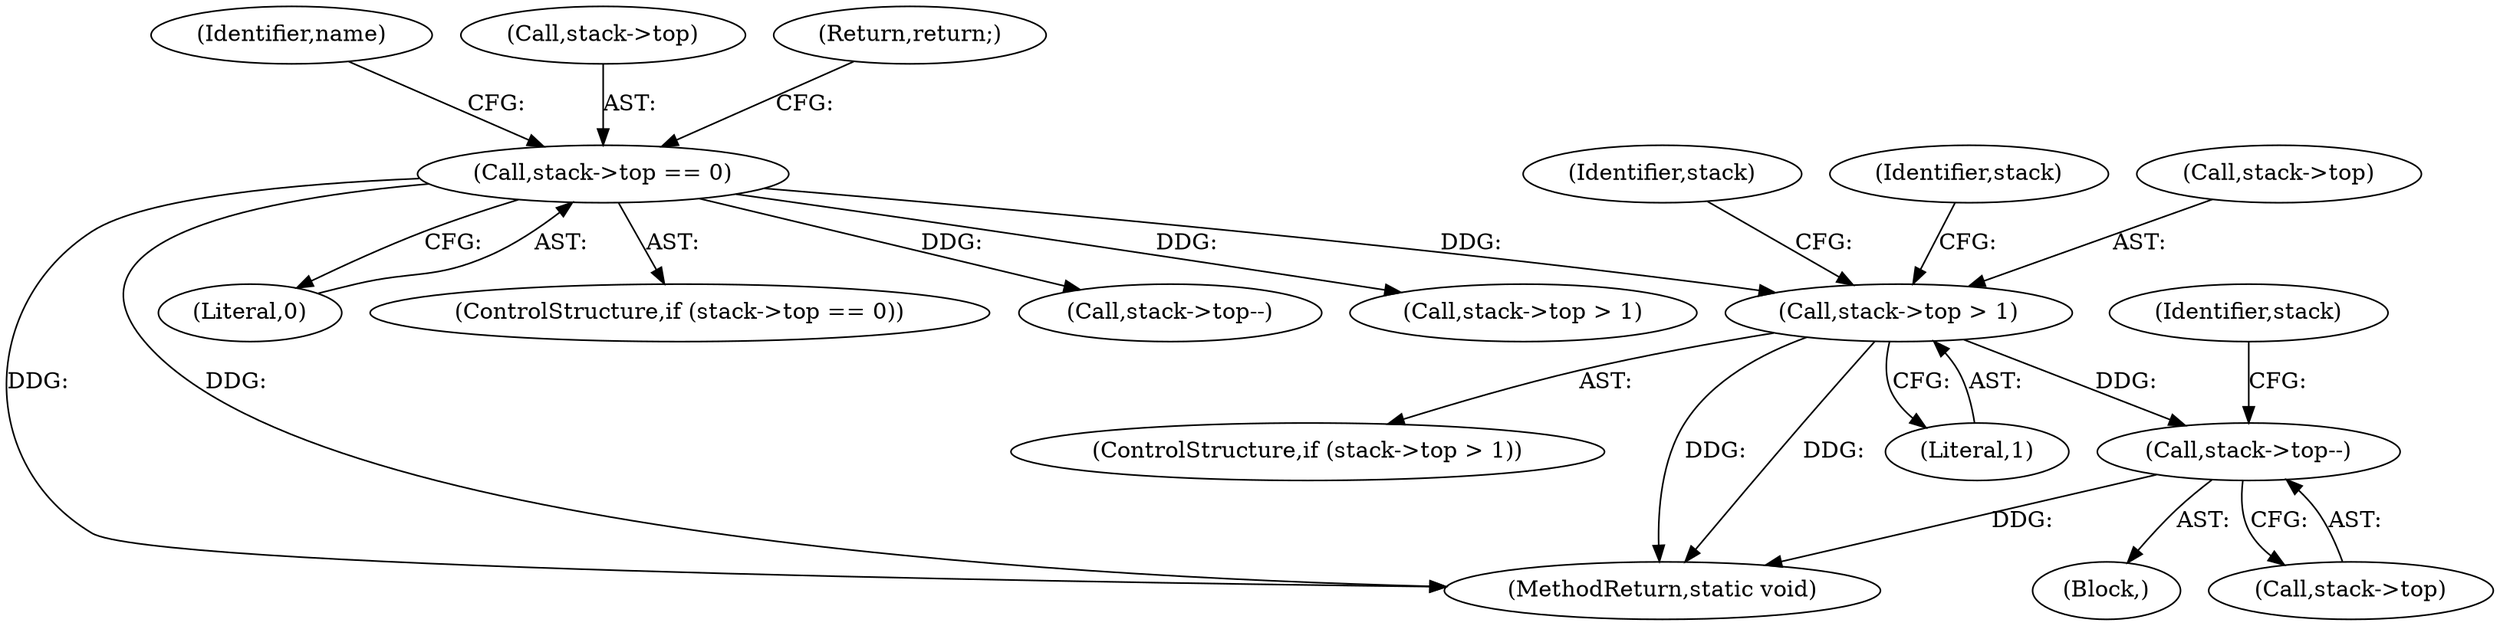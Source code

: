 digraph "0_php-src_a14fdb9746262549bbbb96abb87338bacd147e1b?w=1_0@pointer" {
"1000298" [label="(Call,stack->top--)"];
"1000292" [label="(Call,stack->top > 1)"];
"1000126" [label="(Call,stack->top == 0)"];
"1000137" [label="(Identifier,name)"];
"1000127" [label="(Call,stack->top)"];
"1000582" [label="(Call,stack->top--)"];
"1000543" [label="(Identifier,stack)"];
"1000297" [label="(Block,)"];
"1000192" [label="(Call,stack->top > 1)"];
"1000132" [label="(Return,return;)"];
"1000300" [label="(Identifier,stack)"];
"1000293" [label="(Call,stack->top)"];
"1000126" [label="(Call,stack->top == 0)"];
"1000296" [label="(Literal,1)"];
"1000291" [label="(ControlStructure,if (stack->top > 1))"];
"1000303" [label="(Identifier,stack)"];
"1000586" [label="(MethodReturn,static void)"];
"1000292" [label="(Call,stack->top > 1)"];
"1000130" [label="(Literal,0)"];
"1000125" [label="(ControlStructure,if (stack->top == 0))"];
"1000299" [label="(Call,stack->top)"];
"1000298" [label="(Call,stack->top--)"];
"1000298" -> "1000297"  [label="AST: "];
"1000298" -> "1000299"  [label="CFG: "];
"1000299" -> "1000298"  [label="AST: "];
"1000303" -> "1000298"  [label="CFG: "];
"1000298" -> "1000586"  [label="DDG: "];
"1000292" -> "1000298"  [label="DDG: "];
"1000292" -> "1000291"  [label="AST: "];
"1000292" -> "1000296"  [label="CFG: "];
"1000293" -> "1000292"  [label="AST: "];
"1000296" -> "1000292"  [label="AST: "];
"1000300" -> "1000292"  [label="CFG: "];
"1000543" -> "1000292"  [label="CFG: "];
"1000292" -> "1000586"  [label="DDG: "];
"1000292" -> "1000586"  [label="DDG: "];
"1000126" -> "1000292"  [label="DDG: "];
"1000126" -> "1000125"  [label="AST: "];
"1000126" -> "1000130"  [label="CFG: "];
"1000127" -> "1000126"  [label="AST: "];
"1000130" -> "1000126"  [label="AST: "];
"1000132" -> "1000126"  [label="CFG: "];
"1000137" -> "1000126"  [label="CFG: "];
"1000126" -> "1000586"  [label="DDG: "];
"1000126" -> "1000586"  [label="DDG: "];
"1000126" -> "1000192"  [label="DDG: "];
"1000126" -> "1000582"  [label="DDG: "];
}

